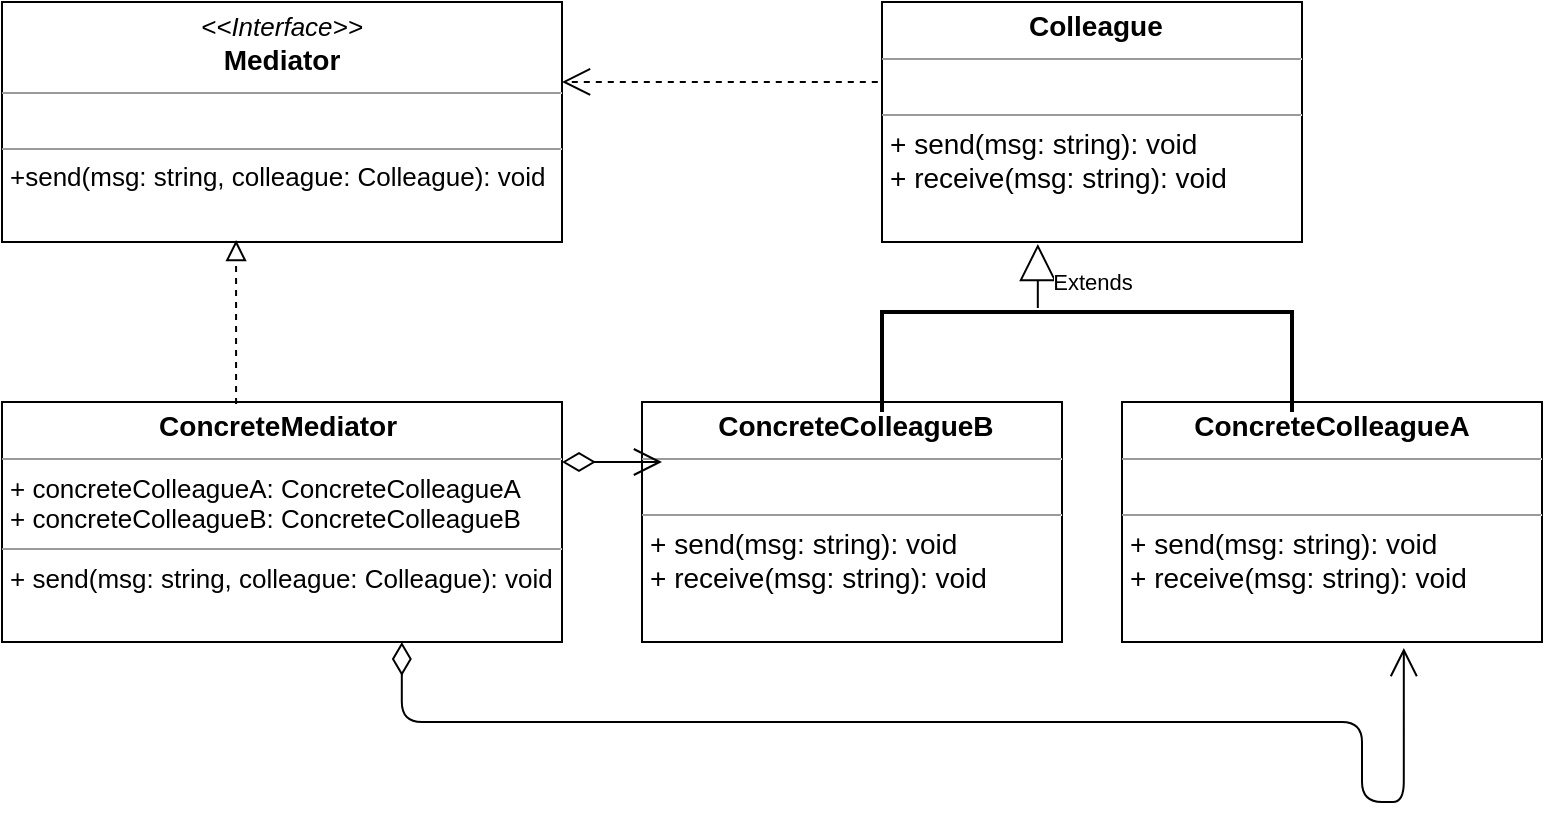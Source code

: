<mxfile>
    <diagram id="Vkf1kccMHPyQg5MPIpvl" name="Page-1">
        <mxGraphModel dx="820" dy="500" grid="1" gridSize="10" guides="1" tooltips="1" connect="1" arrows="1" fold="1" page="1" pageScale="1" pageWidth="827" pageHeight="1169" math="0" shadow="0">
            <root>
                <mxCell id="0"/>
                <mxCell id="1" parent="0"/>
                <mxCell id="2" value="&lt;p style=&quot;margin: 4px 0px 0px ; text-align: center ; font-size: 14px&quot;&gt;&lt;i style=&quot;font-size: 13px&quot;&gt;&amp;lt;&amp;lt;Interface&amp;gt;&amp;gt;&lt;/i&gt;&lt;br&gt;&lt;font style=&quot;font-size: 14px&quot;&gt;&lt;b&gt;Mediator&lt;/b&gt;&lt;br&gt;&lt;/font&gt;&lt;/p&gt;&lt;hr size=&quot;1&quot; style=&quot;font-size: 14px&quot;&gt;&lt;p style=&quot;margin: 0px ; margin-left: 4px&quot;&gt;&lt;br&gt;&lt;/p&gt;&lt;hr size=&quot;1&quot;&gt;&lt;p style=&quot;margin: 0px ; margin-left: 4px&quot;&gt;&lt;font style=&quot;font-size: 13px&quot;&gt;+send(msg: string, colleague: Colleague): void&lt;/font&gt;&lt;br&gt;&lt;/p&gt;" style="verticalAlign=top;align=left;overflow=fill;fontSize=12;fontFamily=Helvetica;html=1;" parent="1" vertex="1">
                    <mxGeometry x="40" y="80" width="280" height="120" as="geometry"/>
                </mxCell>
                <mxCell id="3" value="&lt;p style=&quot;margin: 4px 0px 0px ; text-align: center ; font-size: 14px&quot;&gt;&lt;font style=&quot;font-size: 14px&quot;&gt;&lt;b&gt;&amp;nbsp;Colleague&lt;/b&gt;&lt;br&gt;&lt;/font&gt;&lt;/p&gt;&lt;hr size=&quot;1&quot; style=&quot;font-size: 14px&quot;&gt;&lt;p style=&quot;margin: 0px ; margin-left: 4px&quot;&gt;&lt;br&gt;&lt;/p&gt;&lt;hr size=&quot;1&quot;&gt;&lt;p style=&quot;margin: 0px ; margin-left: 4px&quot;&gt;&lt;font style=&quot;font-size: 14px&quot;&gt;+&amp;nbsp;send(msg: string): void&amp;nbsp;&lt;/font&gt;&lt;br&gt;&lt;/p&gt;&lt;p style=&quot;margin: 0px ; margin-left: 4px&quot;&gt;&lt;font style=&quot;font-size: 14px&quot;&gt;+&amp;nbsp;receive(msg: string): void&lt;/font&gt;&lt;/p&gt;" style="verticalAlign=top;align=left;overflow=fill;fontSize=12;fontFamily=Helvetica;html=1;" parent="1" vertex="1">
                    <mxGeometry x="480" y="80" width="210" height="120" as="geometry"/>
                </mxCell>
                <mxCell id="4" value="&lt;p style=&quot;margin: 4px 0px 0px ; text-align: center ; font-size: 14px&quot;&gt;&lt;font style=&quot;font-size: 14px&quot;&gt;&lt;b&gt;&amp;nbsp;&lt;/b&gt;&lt;/font&gt;&lt;b&gt;ConcreteColleagueA&amp;nbsp;&lt;/b&gt;&lt;/p&gt;&lt;hr size=&quot;1&quot; style=&quot;font-size: 14px&quot;&gt;&lt;p style=&quot;margin: 0px ; margin-left: 4px&quot;&gt;&lt;br&gt;&lt;/p&gt;&lt;hr size=&quot;1&quot;&gt;&lt;p style=&quot;margin: 0px ; margin-left: 4px&quot;&gt;&lt;font style=&quot;font-size: 14px&quot;&gt;+&amp;nbsp;send(msg: string): void&amp;nbsp;&lt;/font&gt;&lt;br&gt;&lt;/p&gt;&lt;p style=&quot;margin: 0px ; margin-left: 4px&quot;&gt;&lt;font style=&quot;font-size: 14px&quot;&gt;+&amp;nbsp;receive(msg: string): void&lt;/font&gt;&lt;/p&gt;" style="verticalAlign=top;align=left;overflow=fill;fontSize=12;fontFamily=Helvetica;html=1;" parent="1" vertex="1">
                    <mxGeometry x="600" y="280" width="210" height="120" as="geometry"/>
                </mxCell>
                <mxCell id="5" value="&lt;p style=&quot;margin: 4px 0px 0px ; text-align: center ; font-size: 14px&quot;&gt;&lt;font style=&quot;font-size: 14px&quot;&gt;&lt;b&gt;&amp;nbsp;&lt;/b&gt;&lt;/font&gt;&lt;b&gt;ConcreteColleagueB&lt;/b&gt;&lt;/p&gt;&lt;hr size=&quot;1&quot; style=&quot;font-size: 14px&quot;&gt;&lt;p style=&quot;margin: 0px ; margin-left: 4px&quot;&gt;&lt;br&gt;&lt;/p&gt;&lt;hr size=&quot;1&quot;&gt;&lt;p style=&quot;margin: 0px ; margin-left: 4px&quot;&gt;&lt;font style=&quot;font-size: 14px&quot;&gt;+&amp;nbsp;send(msg: string): void&amp;nbsp;&lt;/font&gt;&lt;br&gt;&lt;/p&gt;&lt;p style=&quot;margin: 0px ; margin-left: 4px&quot;&gt;&lt;font style=&quot;font-size: 14px&quot;&gt;+&amp;nbsp;receive(msg: string): void&lt;/font&gt;&lt;/p&gt;" style="verticalAlign=top;align=left;overflow=fill;fontSize=12;fontFamily=Helvetica;html=1;" parent="1" vertex="1">
                    <mxGeometry x="360" y="280" width="210" height="120" as="geometry"/>
                </mxCell>
                <mxCell id="6" value="&lt;p style=&quot;margin: 4px 0px 0px ; text-align: center&quot;&gt;&lt;b style=&quot;font-size: 14px&quot;&gt;ConcreteMediator&amp;nbsp;&lt;/b&gt;&lt;br&gt;&lt;/p&gt;&lt;hr size=&quot;1&quot; style=&quot;font-size: 14px&quot;&gt;&lt;p style=&quot;margin: 0px 0px 0px 4px ; font-size: 13px&quot;&gt;&lt;font style=&quot;font-size: 13px&quot;&gt;+&amp;nbsp;concreteColleagueA: ConcreteColleagueA&lt;/font&gt;&lt;/p&gt;&lt;p style=&quot;margin: 0px 0px 0px 4px ; font-size: 13px&quot;&gt;&lt;font style=&quot;font-size: 13px&quot;&gt;+&amp;nbsp;concreteColleagueB: ConcreteColleagueB&lt;/font&gt;&lt;/p&gt;&lt;hr size=&quot;1&quot; style=&quot;font-size: 13px&quot;&gt;&lt;p style=&quot;margin: 0px ; margin-left: 4px&quot;&gt;&lt;font style=&quot;font-size: 13px&quot;&gt;+&amp;nbsp;send(msg: string, colleague: Colleague): void&lt;/font&gt;&lt;br&gt;&lt;/p&gt;" style="verticalAlign=top;align=left;overflow=fill;fontSize=12;fontFamily=Helvetica;html=1;" parent="1" vertex="1">
                    <mxGeometry x="40" y="280" width="280" height="120" as="geometry"/>
                </mxCell>
                <mxCell id="7" value="" style="endArrow=block;startArrow=none;endFill=0;startFill=0;endSize=8;html=1;verticalAlign=bottom;dashed=1;labelBackgroundColor=none;exitX=0.418;exitY=0.008;exitDx=0;exitDy=0;exitPerimeter=0;entryX=0.418;entryY=0.992;entryDx=0;entryDy=0;entryPerimeter=0;" parent="1" source="6" target="2" edge="1">
                    <mxGeometry width="160" relative="1" as="geometry">
                        <mxPoint x="160" y="250" as="sourcePoint"/>
                        <mxPoint x="320" y="250" as="targetPoint"/>
                    </mxGeometry>
                </mxCell>
                <mxCell id="8" value="" style="strokeWidth=2;html=1;shape=mxgraph.flowchart.annotation_1;align=left;pointerEvents=1;rotation=90;" parent="1" vertex="1">
                    <mxGeometry x="557.5" y="157.5" width="50" height="205" as="geometry"/>
                </mxCell>
                <mxCell id="10" value="Extends" style="endArrow=block;endSize=16;endFill=0;html=1;exitX=-0.04;exitY=0.62;exitDx=0;exitDy=0;exitPerimeter=0;entryX=0.371;entryY=1.008;entryDx=0;entryDy=0;entryPerimeter=0;" parent="1" source="8" target="3" edge="1">
                    <mxGeometry x="-0.188" y="-27" width="160" relative="1" as="geometry">
                        <mxPoint x="560" y="220" as="sourcePoint"/>
                        <mxPoint x="610" y="220" as="targetPoint"/>
                        <mxPoint as="offset"/>
                    </mxGeometry>
                </mxCell>
                <mxCell id="11" value="" style="endArrow=open;endSize=12;dashed=1;html=1;exitX=-0.01;exitY=0.333;exitDx=0;exitDy=0;exitPerimeter=0;entryX=1;entryY=0.333;entryDx=0;entryDy=0;entryPerimeter=0;" parent="1" source="3" target="2" edge="1">
                    <mxGeometry x="-0.14" y="40" width="160" relative="1" as="geometry">
                        <mxPoint x="340" y="170" as="sourcePoint"/>
                        <mxPoint x="500" y="170" as="targetPoint"/>
                        <mxPoint as="offset"/>
                    </mxGeometry>
                </mxCell>
                <mxCell id="12" value="" style="endArrow=open;html=1;endSize=12;startArrow=diamondThin;startSize=14;startFill=0;edgeStyle=orthogonalEdgeStyle;align=left;verticalAlign=bottom;exitX=0.714;exitY=1;exitDx=0;exitDy=0;exitPerimeter=0;entryX=0.671;entryY=1.025;entryDx=0;entryDy=0;entryPerimeter=0;" edge="1" parent="1" source="6" target="4">
                    <mxGeometry x="-0.549" y="-35" relative="1" as="geometry">
                        <mxPoint x="230" y="450" as="sourcePoint"/>
                        <mxPoint x="750" y="480" as="targetPoint"/>
                        <Array as="points">
                            <mxPoint x="240" y="440"/>
                            <mxPoint x="720" y="440"/>
                            <mxPoint x="720" y="480"/>
                            <mxPoint x="741" y="480"/>
                        </Array>
                        <mxPoint as="offset"/>
                    </mxGeometry>
                </mxCell>
                <mxCell id="14" value="" style="endArrow=open;html=1;endSize=12;startArrow=diamondThin;startSize=14;startFill=0;edgeStyle=orthogonalEdgeStyle;align=left;verticalAlign=bottom;" edge="1" parent="1">
                    <mxGeometry x="-0.2" y="20" relative="1" as="geometry">
                        <mxPoint x="320" y="310" as="sourcePoint"/>
                        <mxPoint x="370" y="310" as="targetPoint"/>
                        <mxPoint as="offset"/>
                    </mxGeometry>
                </mxCell>
            </root>
        </mxGraphModel>
    </diagram>
</mxfile>